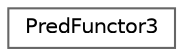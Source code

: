 digraph "Graphical Class Hierarchy"
{
 // LATEX_PDF_SIZE
  bgcolor="transparent";
  edge [fontname=Helvetica,fontsize=10,labelfontname=Helvetica,labelfontsize=10];
  node [fontname=Helvetica,fontsize=10,shape=box,height=0.2,width=0.4];
  rankdir="LR";
  Node0 [id="Node000000",label="PredFunctor3",height=0.2,width=0.4,color="grey40", fillcolor="white", style="filled",URL="$struct_pred_functor3.html",tooltip=" "];
}
